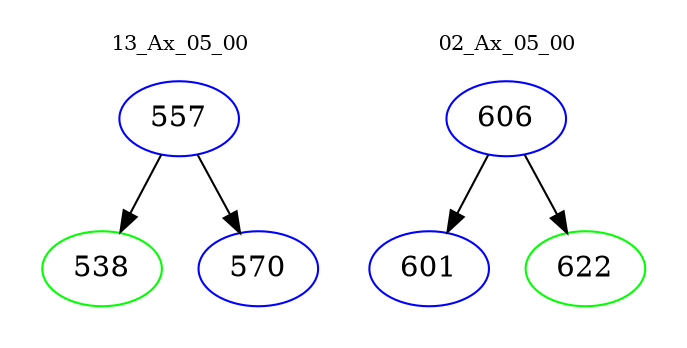 digraph{
subgraph cluster_0 {
color = white
label = "13_Ax_05_00";
fontsize=10;
T0_557 [label="557", color="blue"]
T0_557 -> T0_538 [color="black"]
T0_538 [label="538", color="green"]
T0_557 -> T0_570 [color="black"]
T0_570 [label="570", color="blue"]
}
subgraph cluster_1 {
color = white
label = "02_Ax_05_00";
fontsize=10;
T1_606 [label="606", color="blue"]
T1_606 -> T1_601 [color="black"]
T1_601 [label="601", color="blue"]
T1_606 -> T1_622 [color="black"]
T1_622 [label="622", color="green"]
}
}
